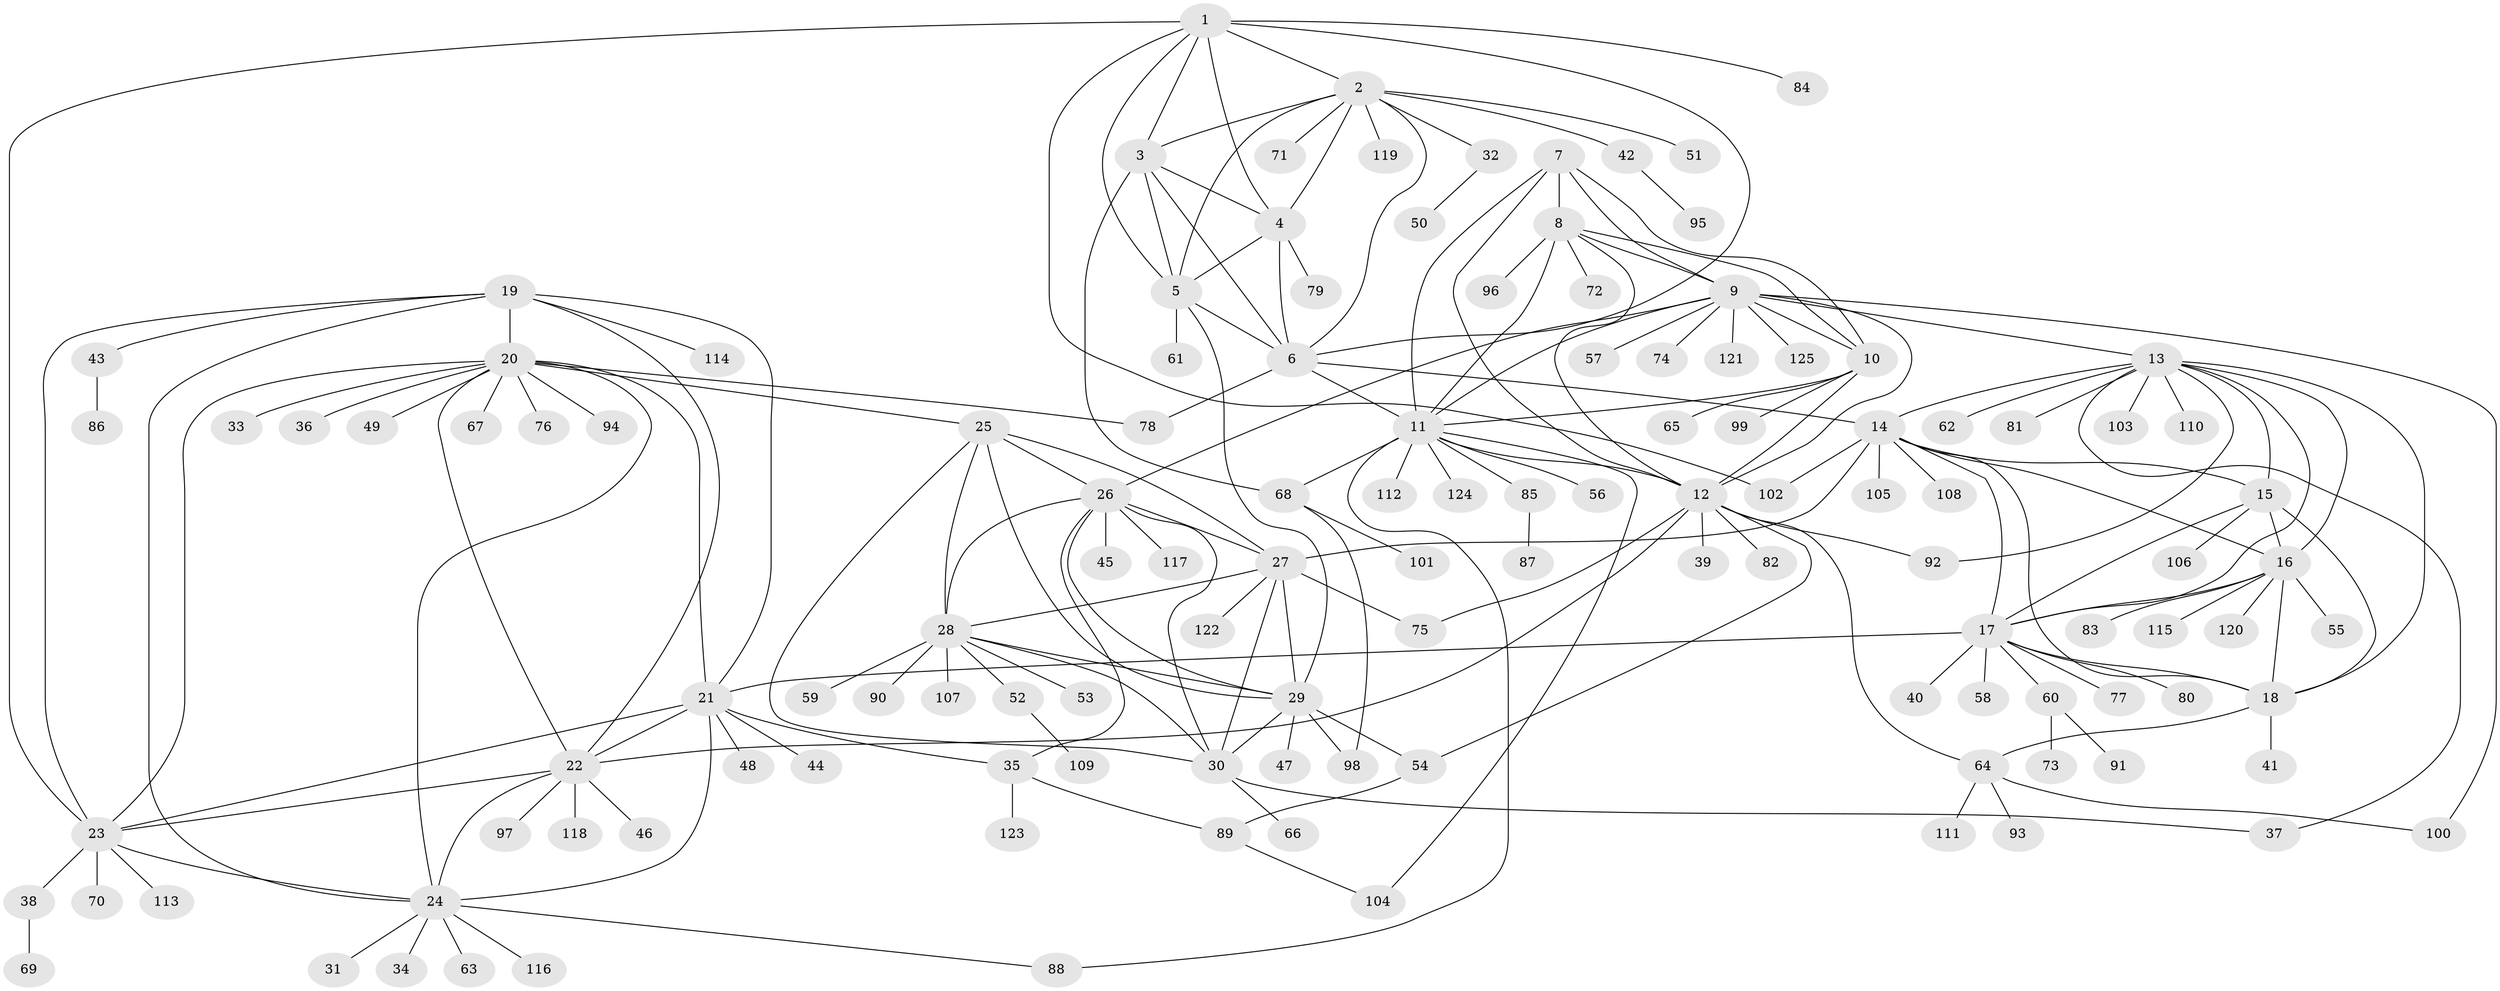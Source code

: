// Generated by graph-tools (version 1.1) at 2025/55/03/09/25 04:55:29]
// undirected, 125 vertices, 194 edges
graph export_dot {
graph [start="1"]
  node [color=gray90,style=filled];
  1;
  2;
  3;
  4;
  5;
  6;
  7;
  8;
  9;
  10;
  11;
  12;
  13;
  14;
  15;
  16;
  17;
  18;
  19;
  20;
  21;
  22;
  23;
  24;
  25;
  26;
  27;
  28;
  29;
  30;
  31;
  32;
  33;
  34;
  35;
  36;
  37;
  38;
  39;
  40;
  41;
  42;
  43;
  44;
  45;
  46;
  47;
  48;
  49;
  50;
  51;
  52;
  53;
  54;
  55;
  56;
  57;
  58;
  59;
  60;
  61;
  62;
  63;
  64;
  65;
  66;
  67;
  68;
  69;
  70;
  71;
  72;
  73;
  74;
  75;
  76;
  77;
  78;
  79;
  80;
  81;
  82;
  83;
  84;
  85;
  86;
  87;
  88;
  89;
  90;
  91;
  92;
  93;
  94;
  95;
  96;
  97;
  98;
  99;
  100;
  101;
  102;
  103;
  104;
  105;
  106;
  107;
  108;
  109;
  110;
  111;
  112;
  113;
  114;
  115;
  116;
  117;
  118;
  119;
  120;
  121;
  122;
  123;
  124;
  125;
  1 -- 2;
  1 -- 3;
  1 -- 4;
  1 -- 5;
  1 -- 6;
  1 -- 23;
  1 -- 84;
  1 -- 102;
  2 -- 3;
  2 -- 4;
  2 -- 5;
  2 -- 6;
  2 -- 32;
  2 -- 42;
  2 -- 51;
  2 -- 71;
  2 -- 119;
  3 -- 4;
  3 -- 5;
  3 -- 6;
  3 -- 68;
  4 -- 5;
  4 -- 6;
  4 -- 79;
  5 -- 6;
  5 -- 29;
  5 -- 61;
  6 -- 11;
  6 -- 14;
  6 -- 78;
  7 -- 8;
  7 -- 9;
  7 -- 10;
  7 -- 11;
  7 -- 12;
  8 -- 9;
  8 -- 10;
  8 -- 11;
  8 -- 12;
  8 -- 72;
  8 -- 96;
  9 -- 10;
  9 -- 11;
  9 -- 12;
  9 -- 13;
  9 -- 26;
  9 -- 57;
  9 -- 74;
  9 -- 100;
  9 -- 121;
  9 -- 125;
  10 -- 11;
  10 -- 12;
  10 -- 65;
  10 -- 99;
  11 -- 12;
  11 -- 56;
  11 -- 68;
  11 -- 85;
  11 -- 88;
  11 -- 104;
  11 -- 112;
  11 -- 124;
  12 -- 22;
  12 -- 39;
  12 -- 54;
  12 -- 64;
  12 -- 75;
  12 -- 82;
  12 -- 92;
  13 -- 14;
  13 -- 15;
  13 -- 16;
  13 -- 17;
  13 -- 18;
  13 -- 37;
  13 -- 62;
  13 -- 81;
  13 -- 92;
  13 -- 103;
  13 -- 110;
  14 -- 15;
  14 -- 16;
  14 -- 17;
  14 -- 18;
  14 -- 27;
  14 -- 102;
  14 -- 105;
  14 -- 108;
  15 -- 16;
  15 -- 17;
  15 -- 18;
  15 -- 106;
  16 -- 17;
  16 -- 18;
  16 -- 55;
  16 -- 83;
  16 -- 115;
  16 -- 120;
  17 -- 18;
  17 -- 21;
  17 -- 40;
  17 -- 58;
  17 -- 60;
  17 -- 77;
  17 -- 80;
  18 -- 41;
  18 -- 64;
  19 -- 20;
  19 -- 21;
  19 -- 22;
  19 -- 23;
  19 -- 24;
  19 -- 43;
  19 -- 114;
  20 -- 21;
  20 -- 22;
  20 -- 23;
  20 -- 24;
  20 -- 25;
  20 -- 33;
  20 -- 36;
  20 -- 49;
  20 -- 67;
  20 -- 76;
  20 -- 78;
  20 -- 94;
  21 -- 22;
  21 -- 23;
  21 -- 24;
  21 -- 35;
  21 -- 44;
  21 -- 48;
  22 -- 23;
  22 -- 24;
  22 -- 46;
  22 -- 97;
  22 -- 118;
  23 -- 24;
  23 -- 38;
  23 -- 70;
  23 -- 113;
  24 -- 31;
  24 -- 34;
  24 -- 63;
  24 -- 88;
  24 -- 116;
  25 -- 26;
  25 -- 27;
  25 -- 28;
  25 -- 29;
  25 -- 30;
  26 -- 27;
  26 -- 28;
  26 -- 29;
  26 -- 30;
  26 -- 35;
  26 -- 45;
  26 -- 117;
  27 -- 28;
  27 -- 29;
  27 -- 30;
  27 -- 75;
  27 -- 122;
  28 -- 29;
  28 -- 30;
  28 -- 52;
  28 -- 53;
  28 -- 59;
  28 -- 90;
  28 -- 107;
  29 -- 30;
  29 -- 47;
  29 -- 54;
  29 -- 98;
  30 -- 37;
  30 -- 66;
  32 -- 50;
  35 -- 89;
  35 -- 123;
  38 -- 69;
  42 -- 95;
  43 -- 86;
  52 -- 109;
  54 -- 89;
  60 -- 73;
  60 -- 91;
  64 -- 93;
  64 -- 100;
  64 -- 111;
  68 -- 98;
  68 -- 101;
  85 -- 87;
  89 -- 104;
}
